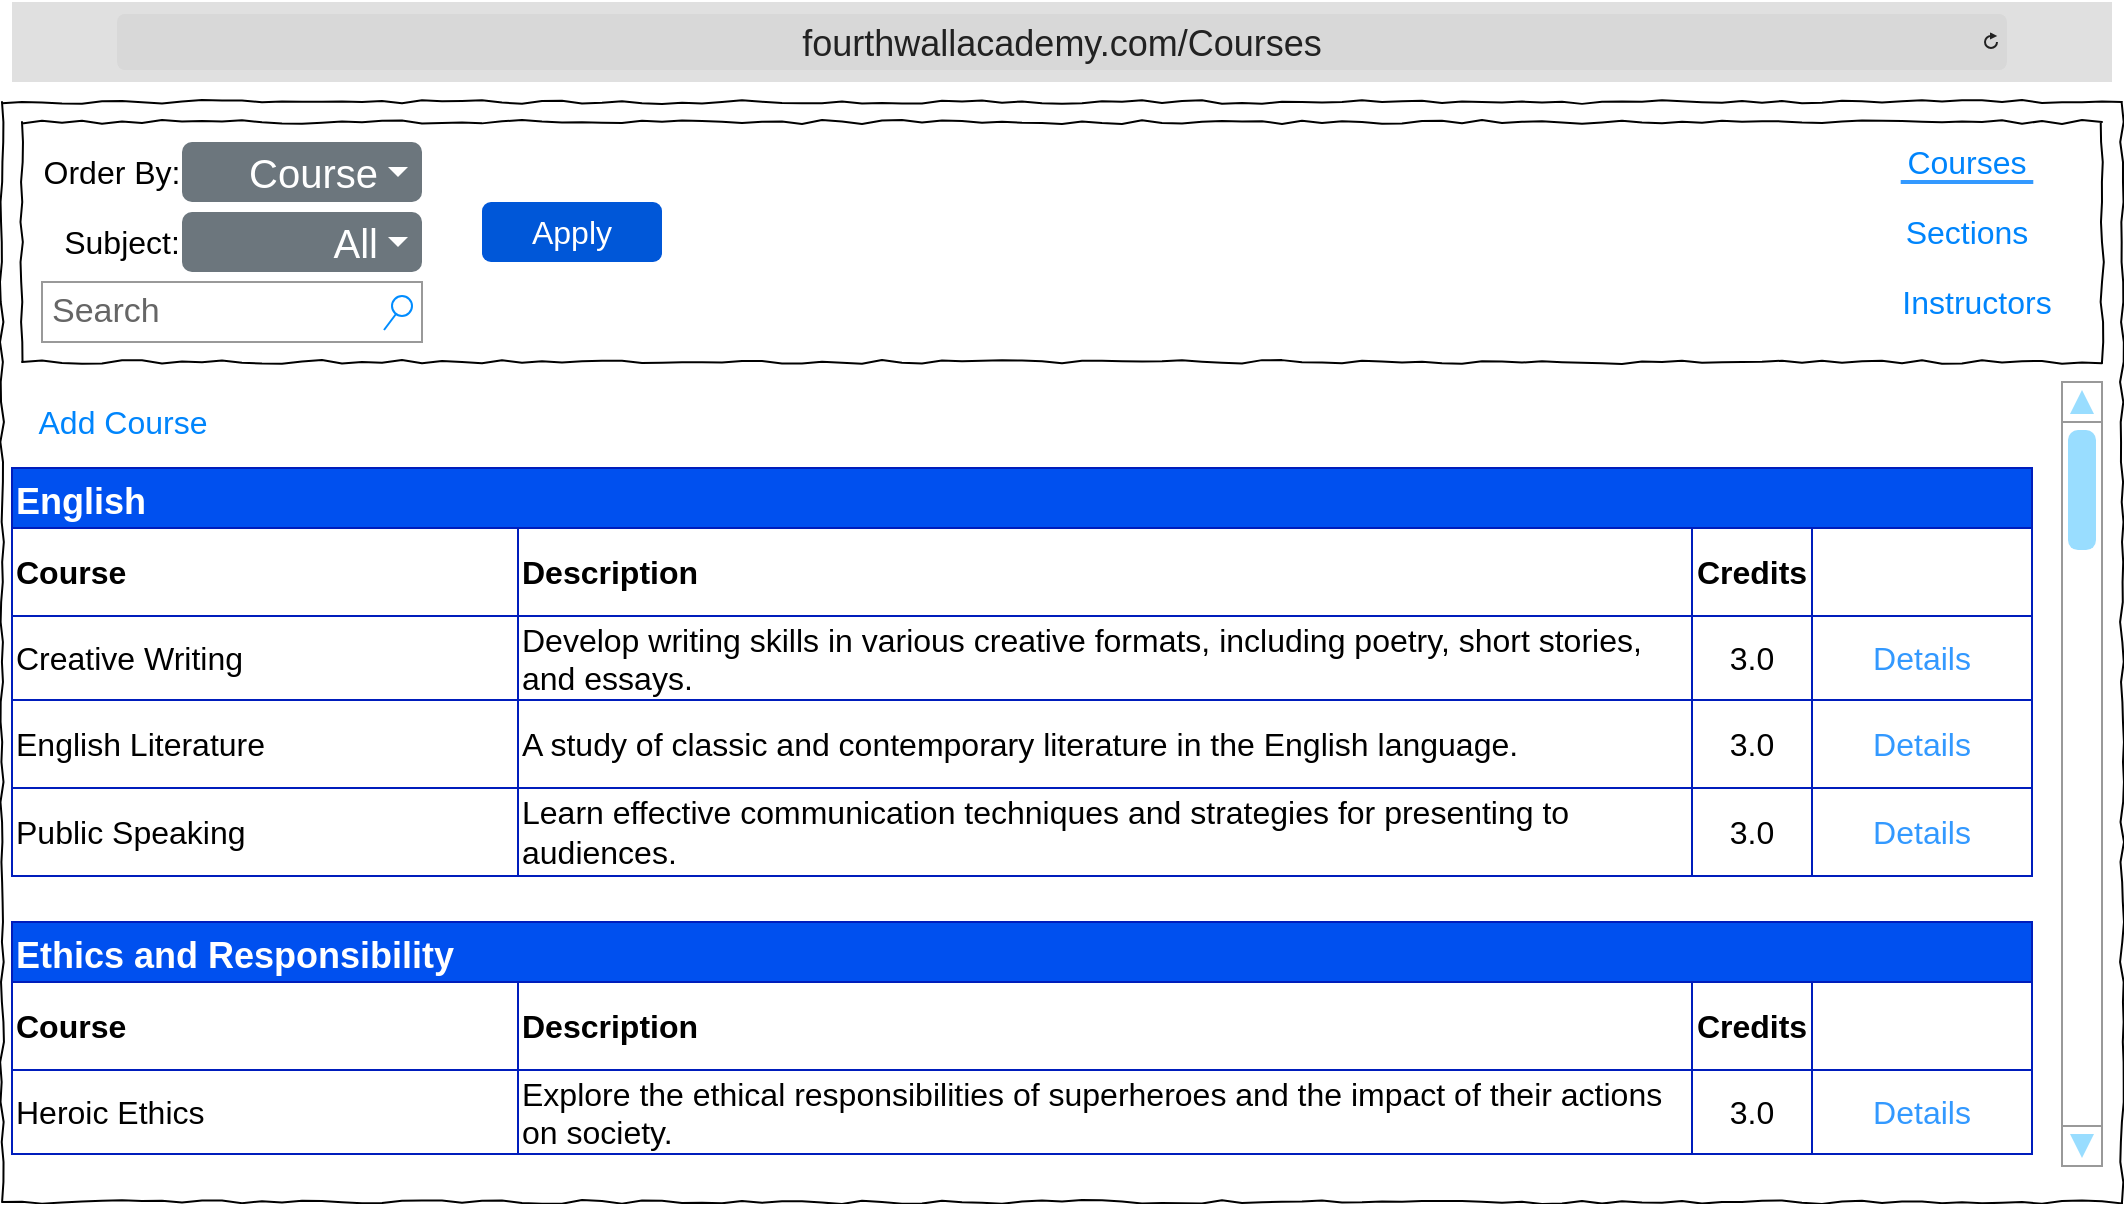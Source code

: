 <mxfile version="26.0.5">
  <diagram name="Page-1" id="03018318-947c-dd8e-b7a3-06fadd420f32">
    <mxGraphModel dx="3354" dy="1258" grid="1" gridSize="10" guides="1" tooltips="1" connect="1" arrows="1" fold="1" page="1" pageScale="1" pageWidth="1100" pageHeight="850" background="none" math="0" shadow="0">
      <root>
        <mxCell id="0" />
        <mxCell id="1" parent="0" />
        <mxCell id="677b7b8949515195-1" value="" style="whiteSpace=wrap;html=1;rounded=0;shadow=0;labelBackgroundColor=none;strokeColor=#000000;strokeWidth=1;fillColor=none;fontFamily=Verdana;fontSize=12;fontColor=#000000;align=center;comic=1;" parent="1" vertex="1">
          <mxGeometry x="20" y="70" width="1060" height="550" as="geometry" />
        </mxCell>
        <mxCell id="677b7b8949515195-10" value="" style="whiteSpace=wrap;html=1;rounded=0;shadow=0;labelBackgroundColor=none;strokeWidth=1;fillColor=none;fontFamily=Verdana;fontSize=12;align=center;comic=1;" parent="1" vertex="1">
          <mxGeometry x="30" y="80" width="1040" height="120" as="geometry" />
        </mxCell>
        <mxCell id="HjhiuZLruFTGGM_Ddv_2-103" value="" style="verticalLabelPosition=bottom;shadow=0;dashed=0;align=center;html=1;verticalAlign=top;strokeWidth=1;shape=mxgraph.mockup.navigation.scrollBar;strokeColor=#999999;barPos=98.611;fillColor2=#99ddff;strokeColor2=none;direction=north;" parent="1" vertex="1">
          <mxGeometry x="1050" y="210" width="20" height="392" as="geometry" />
        </mxCell>
        <mxCell id="HjhiuZLruFTGGM_Ddv_2-104" value="&lt;font style=&quot;font-size: 16px;&quot;&gt;Order By:&lt;/font&gt;" style="text;html=1;align=center;verticalAlign=middle;whiteSpace=wrap;rounded=0;" parent="1" vertex="1">
          <mxGeometry x="30" y="90" width="90" height="30" as="geometry" />
        </mxCell>
        <mxCell id="HjhiuZLruFTGGM_Ddv_2-106" value="&lt;font style=&quot;font-size: 20px;&quot;&gt;Course&lt;/font&gt;" style="html=1;shadow=0;dashed=0;shape=mxgraph.bootstrap.rrect;rSize=5;strokeColor=none;strokeWidth=1;fillColor=#6C767D;fontColor=#ffffff;whiteSpace=wrap;align=right;verticalAlign=middle;fontStyle=0;fontSize=14;spacingRight=20;" parent="1" vertex="1">
          <mxGeometry x="110" y="90" width="120" height="30" as="geometry" />
        </mxCell>
        <mxCell id="HjhiuZLruFTGGM_Ddv_2-107" value="" style="shape=triangle;direction=south;fillColor=#ffffff;strokeColor=none;perimeter=none;" parent="HjhiuZLruFTGGM_Ddv_2-106" vertex="1">
          <mxGeometry x="1" y="0.5" width="10" height="5" relative="1" as="geometry">
            <mxPoint x="-17" y="-2.5" as="offset" />
          </mxGeometry>
        </mxCell>
        <mxCell id="gBdz1FRmPUKY2ZFgMoxz-1" value="&lt;font style=&quot;font-size: 18px;&quot;&gt;fourthwallacademy.com/Courses&lt;/font&gt;" style="html=1;strokeWidth=1;shadow=0;dashed=0;shape=mxgraph.ios7ui.url;fillColor=#e0e0e0;strokeColor=#c0c0c0;buttonText=;strokeColor2=#222222;fontColor=#222222;fontSize=8;spacingTop=2;align=center;whiteSpace=wrap;" parent="1" vertex="1">
          <mxGeometry x="25" y="20" width="1050" height="40" as="geometry" />
        </mxCell>
        <mxCell id="tO5tG9X41Wg9TqtgTlxJ-1" value="Courses" style="html=1;shadow=0;dashed=0;shape=mxgraph.bootstrap.rrect;rSize=5;strokeColor=none;strokeWidth=1;fillColor=none;fontColor=#0085FC;whiteSpace=wrap;align=center;verticalAlign=middle;spacingLeft=0;fontStyle=0;fontSize=16;spacing=5;" parent="1" vertex="1">
          <mxGeometry x="955" y="80" width="95" height="40" as="geometry" />
        </mxCell>
        <mxCell id="tO5tG9X41Wg9TqtgTlxJ-2" value="Sections" style="html=1;shadow=0;dashed=0;shape=mxgraph.bootstrap.rrect;rSize=5;strokeColor=none;strokeWidth=1;fillColor=none;fontColor=#0085FC;whiteSpace=wrap;align=center;verticalAlign=middle;spacingLeft=0;fontStyle=0;fontSize=16;spacing=5;" parent="1" vertex="1">
          <mxGeometry x="955" y="115" width="95" height="40" as="geometry" />
        </mxCell>
        <mxCell id="tO5tG9X41Wg9TqtgTlxJ-3" value="Instructors" style="html=1;shadow=0;dashed=0;shape=mxgraph.bootstrap.rrect;rSize=5;strokeColor=none;strokeWidth=1;fillColor=none;fontColor=#0085FC;whiteSpace=wrap;align=center;verticalAlign=middle;spacingLeft=0;fontStyle=0;fontSize=16;spacing=5;" parent="1" vertex="1">
          <mxGeometry x="960" y="150" width="95" height="40" as="geometry" />
        </mxCell>
        <mxCell id="tO5tG9X41Wg9TqtgTlxJ-4" value="" style="line;strokeWidth=2;html=1;strokeColor=#3399FF;" parent="1" vertex="1">
          <mxGeometry x="969.35" y="105" width="66.3" height="10" as="geometry" />
        </mxCell>
        <mxCell id="ZB7UOaUTmDkomI1XTFLS-1" value="Search" style="strokeWidth=1;shadow=0;dashed=0;align=center;html=1;shape=mxgraph.mockup.forms.searchBox;strokeColor=#999999;mainText=;strokeColor2=#008cff;fontColor=#666666;fontSize=17;align=left;spacingLeft=3;whiteSpace=wrap;" parent="1" vertex="1">
          <mxGeometry x="40" y="160" width="190" height="30" as="geometry" />
        </mxCell>
        <mxCell id="ZB7UOaUTmDkomI1XTFLS-2" value="English" style="shape=table;startSize=30;container=1;collapsible=0;childLayout=tableLayout;strokeColor=#001DBC;fontSize=18;fontStyle=1;fillColor=#0050ef;fontColor=#ffffff;align=left;" parent="1" vertex="1">
          <mxGeometry x="25" y="253" width="1010" height="204" as="geometry" />
        </mxCell>
        <mxCell id="ZB7UOaUTmDkomI1XTFLS-3" value="" style="shape=tableRow;horizontal=0;startSize=0;swimlaneHead=0;swimlaneBody=0;strokeColor=inherit;top=0;left=0;bottom=0;right=0;collapsible=0;dropTarget=0;fillColor=none;points=[[0,0.5],[1,0.5]];portConstraint=eastwest;fontSize=16;align=left;" parent="ZB7UOaUTmDkomI1XTFLS-2" vertex="1">
          <mxGeometry y="30" width="1010" height="44" as="geometry" />
        </mxCell>
        <mxCell id="ZB7UOaUTmDkomI1XTFLS-4" value="&lt;b&gt;Course&lt;/b&gt;" style="shape=partialRectangle;html=1;whiteSpace=wrap;connectable=0;strokeColor=inherit;overflow=hidden;fillColor=none;top=0;left=0;bottom=0;right=0;pointerEvents=1;fontSize=16;align=left;" parent="ZB7UOaUTmDkomI1XTFLS-3" vertex="1">
          <mxGeometry width="253" height="44" as="geometry">
            <mxRectangle width="253" height="44" as="alternateBounds" />
          </mxGeometry>
        </mxCell>
        <mxCell id="ZB7UOaUTmDkomI1XTFLS-5" value="&lt;b&gt;Description&lt;/b&gt;" style="shape=partialRectangle;html=1;whiteSpace=wrap;connectable=0;strokeColor=inherit;overflow=hidden;fillColor=none;top=0;left=0;bottom=0;right=0;pointerEvents=1;fontSize=16;align=left;" parent="ZB7UOaUTmDkomI1XTFLS-3" vertex="1">
          <mxGeometry x="253" width="587" height="44" as="geometry">
            <mxRectangle width="587" height="44" as="alternateBounds" />
          </mxGeometry>
        </mxCell>
        <mxCell id="ZB7UOaUTmDkomI1XTFLS-6" value="&lt;b&gt;Credits&lt;/b&gt;" style="shape=partialRectangle;html=1;whiteSpace=wrap;connectable=0;strokeColor=inherit;overflow=hidden;fillColor=none;top=0;left=0;bottom=0;right=0;pointerEvents=1;fontSize=16;" parent="ZB7UOaUTmDkomI1XTFLS-3" vertex="1">
          <mxGeometry x="840" width="60" height="44" as="geometry">
            <mxRectangle width="60" height="44" as="alternateBounds" />
          </mxGeometry>
        </mxCell>
        <mxCell id="ZB7UOaUTmDkomI1XTFLS-15" style="shape=partialRectangle;html=1;whiteSpace=wrap;connectable=0;strokeColor=inherit;overflow=hidden;fillColor=none;top=0;left=0;bottom=0;right=0;pointerEvents=1;fontSize=16;" parent="ZB7UOaUTmDkomI1XTFLS-3" vertex="1">
          <mxGeometry x="900" width="110" height="44" as="geometry">
            <mxRectangle width="110" height="44" as="alternateBounds" />
          </mxGeometry>
        </mxCell>
        <mxCell id="ZB7UOaUTmDkomI1XTFLS-7" value="" style="shape=tableRow;horizontal=0;startSize=0;swimlaneHead=0;swimlaneBody=0;strokeColor=inherit;top=0;left=0;bottom=0;right=0;collapsible=0;dropTarget=0;fillColor=none;points=[[0,0.5],[1,0.5]];portConstraint=eastwest;fontSize=16;" parent="ZB7UOaUTmDkomI1XTFLS-2" vertex="1">
          <mxGeometry y="74" width="1010" height="42" as="geometry" />
        </mxCell>
        <mxCell id="ZB7UOaUTmDkomI1XTFLS-8" value="Creative Writing" style="shape=partialRectangle;html=1;whiteSpace=wrap;connectable=0;strokeColor=inherit;overflow=hidden;fillColor=none;top=0;left=0;bottom=0;right=0;pointerEvents=1;fontSize=16;align=left;" parent="ZB7UOaUTmDkomI1XTFLS-7" vertex="1">
          <mxGeometry width="253" height="42" as="geometry">
            <mxRectangle width="253" height="42" as="alternateBounds" />
          </mxGeometry>
        </mxCell>
        <mxCell id="ZB7UOaUTmDkomI1XTFLS-9" value="Develop writing skills in various creative formats, including poetry, short stories, and essays." style="shape=partialRectangle;html=1;whiteSpace=wrap;connectable=0;strokeColor=inherit;overflow=hidden;fillColor=none;top=0;left=0;bottom=0;right=0;pointerEvents=1;fontSize=16;align=left;" parent="ZB7UOaUTmDkomI1XTFLS-7" vertex="1">
          <mxGeometry x="253" width="587" height="42" as="geometry">
            <mxRectangle width="587" height="42" as="alternateBounds" />
          </mxGeometry>
        </mxCell>
        <mxCell id="ZB7UOaUTmDkomI1XTFLS-10" value="3.0" style="shape=partialRectangle;html=1;whiteSpace=wrap;connectable=0;strokeColor=inherit;overflow=hidden;fillColor=none;top=0;left=0;bottom=0;right=0;pointerEvents=1;fontSize=16;" parent="ZB7UOaUTmDkomI1XTFLS-7" vertex="1">
          <mxGeometry x="840" width="60" height="42" as="geometry">
            <mxRectangle width="60" height="42" as="alternateBounds" />
          </mxGeometry>
        </mxCell>
        <mxCell id="ZB7UOaUTmDkomI1XTFLS-16" value="&lt;font color=&quot;#3399ff&quot;&gt;Details&lt;/font&gt;" style="shape=partialRectangle;html=1;whiteSpace=wrap;connectable=0;strokeColor=inherit;overflow=hidden;fillColor=none;top=0;left=0;bottom=0;right=0;pointerEvents=1;fontSize=16;" parent="ZB7UOaUTmDkomI1XTFLS-7" vertex="1">
          <mxGeometry x="900" width="110" height="42" as="geometry">
            <mxRectangle width="110" height="42" as="alternateBounds" />
          </mxGeometry>
        </mxCell>
        <mxCell id="ZB7UOaUTmDkomI1XTFLS-11" value="" style="shape=tableRow;horizontal=0;startSize=0;swimlaneHead=0;swimlaneBody=0;strokeColor=inherit;top=0;left=0;bottom=0;right=0;collapsible=0;dropTarget=0;fillColor=none;points=[[0,0.5],[1,0.5]];portConstraint=eastwest;fontSize=16;" parent="ZB7UOaUTmDkomI1XTFLS-2" vertex="1">
          <mxGeometry y="116" width="1010" height="44" as="geometry" />
        </mxCell>
        <mxCell id="ZB7UOaUTmDkomI1XTFLS-12" value="English Literature" style="shape=partialRectangle;html=1;whiteSpace=wrap;connectable=0;strokeColor=inherit;overflow=hidden;fillColor=none;top=0;left=0;bottom=0;right=0;pointerEvents=1;fontSize=16;align=left;" parent="ZB7UOaUTmDkomI1XTFLS-11" vertex="1">
          <mxGeometry width="253" height="44" as="geometry">
            <mxRectangle width="253" height="44" as="alternateBounds" />
          </mxGeometry>
        </mxCell>
        <mxCell id="ZB7UOaUTmDkomI1XTFLS-13" value="A study of classic and contemporary literature in the English language." style="shape=partialRectangle;html=1;whiteSpace=wrap;connectable=0;strokeColor=inherit;overflow=hidden;fillColor=none;top=0;left=0;bottom=0;right=0;pointerEvents=1;fontSize=16;align=left;" parent="ZB7UOaUTmDkomI1XTFLS-11" vertex="1">
          <mxGeometry x="253" width="587" height="44" as="geometry">
            <mxRectangle width="587" height="44" as="alternateBounds" />
          </mxGeometry>
        </mxCell>
        <mxCell id="ZB7UOaUTmDkomI1XTFLS-14" value="3.0" style="shape=partialRectangle;html=1;whiteSpace=wrap;connectable=0;strokeColor=inherit;overflow=hidden;fillColor=none;top=0;left=0;bottom=0;right=0;pointerEvents=1;fontSize=16;" parent="ZB7UOaUTmDkomI1XTFLS-11" vertex="1">
          <mxGeometry x="840" width="60" height="44" as="geometry">
            <mxRectangle width="60" height="44" as="alternateBounds" />
          </mxGeometry>
        </mxCell>
        <mxCell id="ZB7UOaUTmDkomI1XTFLS-17" value="&lt;span style=&quot;color: rgb(51, 153, 255);&quot;&gt;Details&lt;/span&gt;" style="shape=partialRectangle;html=1;whiteSpace=wrap;connectable=0;strokeColor=inherit;overflow=hidden;fillColor=none;top=0;left=0;bottom=0;right=0;pointerEvents=1;fontSize=16;" parent="ZB7UOaUTmDkomI1XTFLS-11" vertex="1">
          <mxGeometry x="900" width="110" height="44" as="geometry">
            <mxRectangle width="110" height="44" as="alternateBounds" />
          </mxGeometry>
        </mxCell>
        <mxCell id="ZB7UOaUTmDkomI1XTFLS-18" style="shape=tableRow;horizontal=0;startSize=0;swimlaneHead=0;swimlaneBody=0;strokeColor=inherit;top=0;left=0;bottom=0;right=0;collapsible=0;dropTarget=0;fillColor=none;points=[[0,0.5],[1,0.5]];portConstraint=eastwest;fontSize=16;" parent="ZB7UOaUTmDkomI1XTFLS-2" vertex="1">
          <mxGeometry y="160" width="1010" height="44" as="geometry" />
        </mxCell>
        <mxCell id="ZB7UOaUTmDkomI1XTFLS-19" value="Public Speaking" style="shape=partialRectangle;html=1;whiteSpace=wrap;connectable=0;strokeColor=inherit;overflow=hidden;fillColor=none;top=0;left=0;bottom=0;right=0;pointerEvents=1;fontSize=16;align=left;" parent="ZB7UOaUTmDkomI1XTFLS-18" vertex="1">
          <mxGeometry width="253" height="44" as="geometry">
            <mxRectangle width="253" height="44" as="alternateBounds" />
          </mxGeometry>
        </mxCell>
        <mxCell id="ZB7UOaUTmDkomI1XTFLS-20" value="Learn effective communication techniques and strategies for presenting to audiences." style="shape=partialRectangle;html=1;whiteSpace=wrap;connectable=0;strokeColor=inherit;overflow=hidden;fillColor=none;top=0;left=0;bottom=0;right=0;pointerEvents=1;fontSize=16;align=left;" parent="ZB7UOaUTmDkomI1XTFLS-18" vertex="1">
          <mxGeometry x="253" width="587" height="44" as="geometry">
            <mxRectangle width="587" height="44" as="alternateBounds" />
          </mxGeometry>
        </mxCell>
        <mxCell id="ZB7UOaUTmDkomI1XTFLS-21" value="3.0" style="shape=partialRectangle;html=1;whiteSpace=wrap;connectable=0;strokeColor=inherit;overflow=hidden;fillColor=none;top=0;left=0;bottom=0;right=0;pointerEvents=1;fontSize=16;" parent="ZB7UOaUTmDkomI1XTFLS-18" vertex="1">
          <mxGeometry x="840" width="60" height="44" as="geometry">
            <mxRectangle width="60" height="44" as="alternateBounds" />
          </mxGeometry>
        </mxCell>
        <mxCell id="ZB7UOaUTmDkomI1XTFLS-22" value="&lt;span style=&quot;color: rgb(51, 153, 255);&quot;&gt;Details&lt;/span&gt;" style="shape=partialRectangle;html=1;whiteSpace=wrap;connectable=0;strokeColor=inherit;overflow=hidden;fillColor=none;top=0;left=0;bottom=0;right=0;pointerEvents=1;fontSize=16;" parent="ZB7UOaUTmDkomI1XTFLS-18" vertex="1">
          <mxGeometry x="900" width="110" height="44" as="geometry">
            <mxRectangle width="110" height="44" as="alternateBounds" />
          </mxGeometry>
        </mxCell>
        <mxCell id="ZB7UOaUTmDkomI1XTFLS-23" value="Ethics and Responsibility" style="shape=table;startSize=30;container=1;collapsible=0;childLayout=tableLayout;strokeColor=#001DBC;fontSize=18;fontStyle=1;fillColor=#0050ef;fontColor=#ffffff;align=left;" parent="1" vertex="1">
          <mxGeometry x="25" y="480" width="1010" height="116" as="geometry" />
        </mxCell>
        <mxCell id="ZB7UOaUTmDkomI1XTFLS-24" value="" style="shape=tableRow;horizontal=0;startSize=0;swimlaneHead=0;swimlaneBody=0;strokeColor=inherit;top=0;left=0;bottom=0;right=0;collapsible=0;dropTarget=0;fillColor=none;points=[[0,0.5],[1,0.5]];portConstraint=eastwest;fontSize=16;" parent="ZB7UOaUTmDkomI1XTFLS-23" vertex="1">
          <mxGeometry y="30" width="1010" height="44" as="geometry" />
        </mxCell>
        <mxCell id="ZB7UOaUTmDkomI1XTFLS-25" value="&lt;b&gt;Course&lt;/b&gt;" style="shape=partialRectangle;html=1;whiteSpace=wrap;connectable=0;strokeColor=inherit;overflow=hidden;fillColor=none;top=0;left=0;bottom=0;right=0;pointerEvents=1;fontSize=16;align=left;" parent="ZB7UOaUTmDkomI1XTFLS-24" vertex="1">
          <mxGeometry width="253" height="44" as="geometry">
            <mxRectangle width="253" height="44" as="alternateBounds" />
          </mxGeometry>
        </mxCell>
        <mxCell id="ZB7UOaUTmDkomI1XTFLS-26" value="&lt;b&gt;Description&lt;/b&gt;" style="shape=partialRectangle;html=1;whiteSpace=wrap;connectable=0;strokeColor=inherit;overflow=hidden;fillColor=none;top=0;left=0;bottom=0;right=0;pointerEvents=1;fontSize=16;align=left;" parent="ZB7UOaUTmDkomI1XTFLS-24" vertex="1">
          <mxGeometry x="253" width="587" height="44" as="geometry">
            <mxRectangle width="587" height="44" as="alternateBounds" />
          </mxGeometry>
        </mxCell>
        <mxCell id="ZB7UOaUTmDkomI1XTFLS-27" value="&lt;b&gt;Credits&lt;/b&gt;" style="shape=partialRectangle;html=1;whiteSpace=wrap;connectable=0;strokeColor=inherit;overflow=hidden;fillColor=none;top=0;left=0;bottom=0;right=0;pointerEvents=1;fontSize=16;" parent="ZB7UOaUTmDkomI1XTFLS-24" vertex="1">
          <mxGeometry x="840" width="60" height="44" as="geometry">
            <mxRectangle width="60" height="44" as="alternateBounds" />
          </mxGeometry>
        </mxCell>
        <mxCell id="ZB7UOaUTmDkomI1XTFLS-28" style="shape=partialRectangle;html=1;whiteSpace=wrap;connectable=0;strokeColor=inherit;overflow=hidden;fillColor=none;top=0;left=0;bottom=0;right=0;pointerEvents=1;fontSize=16;" parent="ZB7UOaUTmDkomI1XTFLS-24" vertex="1">
          <mxGeometry x="900" width="110" height="44" as="geometry">
            <mxRectangle width="110" height="44" as="alternateBounds" />
          </mxGeometry>
        </mxCell>
        <mxCell id="ZB7UOaUTmDkomI1XTFLS-29" value="" style="shape=tableRow;horizontal=0;startSize=0;swimlaneHead=0;swimlaneBody=0;strokeColor=inherit;top=0;left=0;bottom=0;right=0;collapsible=0;dropTarget=0;fillColor=none;points=[[0,0.5],[1,0.5]];portConstraint=eastwest;fontSize=16;" parent="ZB7UOaUTmDkomI1XTFLS-23" vertex="1">
          <mxGeometry y="74" width="1010" height="42" as="geometry" />
        </mxCell>
        <mxCell id="ZB7UOaUTmDkomI1XTFLS-30" value="Heroic Ethics" style="shape=partialRectangle;html=1;whiteSpace=wrap;connectable=0;strokeColor=inherit;overflow=hidden;fillColor=none;top=0;left=0;bottom=0;right=0;pointerEvents=1;fontSize=16;align=left;" parent="ZB7UOaUTmDkomI1XTFLS-29" vertex="1">
          <mxGeometry width="253" height="42" as="geometry">
            <mxRectangle width="253" height="42" as="alternateBounds" />
          </mxGeometry>
        </mxCell>
        <mxCell id="ZB7UOaUTmDkomI1XTFLS-31" value="Explore the ethical responsibilities of superheroes and the impact of their actions on society." style="shape=partialRectangle;html=1;whiteSpace=wrap;connectable=0;strokeColor=inherit;overflow=hidden;fillColor=none;top=0;left=0;bottom=0;right=0;pointerEvents=1;fontSize=16;align=left;" parent="ZB7UOaUTmDkomI1XTFLS-29" vertex="1">
          <mxGeometry x="253" width="587" height="42" as="geometry">
            <mxRectangle width="587" height="42" as="alternateBounds" />
          </mxGeometry>
        </mxCell>
        <mxCell id="ZB7UOaUTmDkomI1XTFLS-32" value="3.0" style="shape=partialRectangle;html=1;whiteSpace=wrap;connectable=0;strokeColor=inherit;overflow=hidden;fillColor=none;top=0;left=0;bottom=0;right=0;pointerEvents=1;fontSize=16;" parent="ZB7UOaUTmDkomI1XTFLS-29" vertex="1">
          <mxGeometry x="840" width="60" height="42" as="geometry">
            <mxRectangle width="60" height="42" as="alternateBounds" />
          </mxGeometry>
        </mxCell>
        <mxCell id="ZB7UOaUTmDkomI1XTFLS-33" value="&lt;font color=&quot;#3399ff&quot;&gt;Details&lt;/font&gt;" style="shape=partialRectangle;html=1;whiteSpace=wrap;connectable=0;strokeColor=inherit;overflow=hidden;fillColor=none;top=0;left=0;bottom=0;right=0;pointerEvents=1;fontSize=16;" parent="ZB7UOaUTmDkomI1XTFLS-29" vertex="1">
          <mxGeometry x="900" width="110" height="42" as="geometry">
            <mxRectangle width="110" height="42" as="alternateBounds" />
          </mxGeometry>
        </mxCell>
        <mxCell id="ZB7UOaUTmDkomI1XTFLS-44" value="&lt;font style=&quot;font-size: 16px;&quot;&gt;Subject:&lt;/font&gt;" style="text;html=1;align=center;verticalAlign=middle;whiteSpace=wrap;rounded=0;" parent="1" vertex="1">
          <mxGeometry x="50" y="125" width="60" height="30" as="geometry" />
        </mxCell>
        <mxCell id="ZB7UOaUTmDkomI1XTFLS-45" value="&lt;font style=&quot;font-size: 20px;&quot;&gt;All&lt;/font&gt;" style="html=1;shadow=0;dashed=0;shape=mxgraph.bootstrap.rrect;rSize=5;strokeColor=none;strokeWidth=1;fillColor=#6C767D;fontColor=#ffffff;whiteSpace=wrap;align=right;verticalAlign=middle;fontStyle=0;fontSize=14;spacingRight=20;" parent="1" vertex="1">
          <mxGeometry x="110" y="125" width="120" height="30" as="geometry" />
        </mxCell>
        <mxCell id="ZB7UOaUTmDkomI1XTFLS-46" value="" style="shape=triangle;direction=south;fillColor=#ffffff;strokeColor=none;perimeter=none;" parent="ZB7UOaUTmDkomI1XTFLS-45" vertex="1">
          <mxGeometry x="1" y="0.5" width="10" height="5" relative="1" as="geometry">
            <mxPoint x="-17" y="-2.5" as="offset" />
          </mxGeometry>
        </mxCell>
        <mxCell id="ZB7UOaUTmDkomI1XTFLS-47" value="&lt;font style=&quot;font-size: 16px;&quot;&gt;Apply&lt;/font&gt;" style="rounded=1;fillColor=#0057D8;strokeColor=none;html=1;whiteSpace=wrap;fontColor=#ffffff;align=center;verticalAlign=middle;fontStyle=0;fontSize=12;sketch=0;" parent="1" vertex="1">
          <mxGeometry x="260" y="120" width="90" height="30" as="geometry" />
        </mxCell>
        <mxCell id="ZB7UOaUTmDkomI1XTFLS-48" value="Add Course" style="html=1;shadow=0;dashed=0;shape=mxgraph.bootstrap.rrect;rSize=5;strokeColor=none;strokeWidth=1;fillColor=none;fontColor=#0085FC;whiteSpace=wrap;align=center;verticalAlign=middle;spacingLeft=0;fontStyle=0;fontSize=16;spacing=5;" parent="1" vertex="1">
          <mxGeometry x="32.5" y="210" width="95" height="40" as="geometry" />
        </mxCell>
      </root>
    </mxGraphModel>
  </diagram>
</mxfile>
